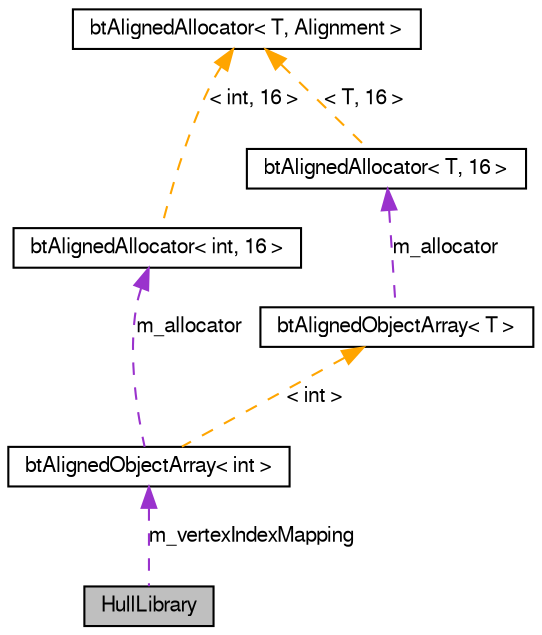 digraph G
{
  bgcolor="transparent";
  edge [fontname="FreeSans",fontsize=10,labelfontname="FreeSans",labelfontsize=10];
  node [fontname="FreeSans",fontsize=10,shape=record];
  Node1 [label="HullLibrary",height=0.2,width=0.4,color="black", fillcolor="grey75", style="filled" fontcolor="black"];
  Node2 -> Node1 [dir=back,color="darkorchid3",fontsize=10,style="dashed",label="m_vertexIndexMapping"];
  Node2 [label="btAlignedObjectArray\< int \>",height=0.2,width=0.4,color="black",URL="$classbt_aligned_object_array.html"];
  Node3 -> Node2 [dir=back,color="darkorchid3",fontsize=10,style="dashed",label="m_allocator"];
  Node3 [label="btAlignedAllocator\< int, 16 \>",height=0.2,width=0.4,color="black",URL="$classbt_aligned_allocator.html"];
  Node4 -> Node3 [dir=back,color="orange",fontsize=10,style="dashed",label="\< int, 16 \>"];
  Node4 [label="btAlignedAllocator\< T, Alignment \>",height=0.2,width=0.4,color="black",URL="$classbt_aligned_allocator.html"];
  Node5 -> Node2 [dir=back,color="orange",fontsize=10,style="dashed",label="\< int \>"];
  Node5 [label="btAlignedObjectArray\< T \>",height=0.2,width=0.4,color="black",URL="$classbt_aligned_object_array.html"];
  Node6 -> Node5 [dir=back,color="darkorchid3",fontsize=10,style="dashed",label="m_allocator"];
  Node6 [label="btAlignedAllocator\< T, 16 \>",height=0.2,width=0.4,color="black",URL="$classbt_aligned_allocator.html"];
  Node4 -> Node6 [dir=back,color="orange",fontsize=10,style="dashed",label="\< T, 16 \>"];
}
